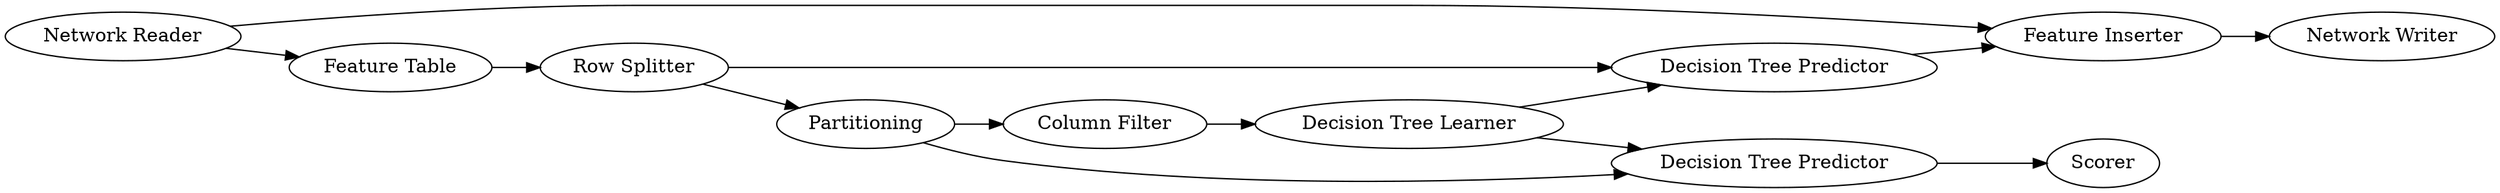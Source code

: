 digraph {
	4 -> 19
	22 -> 9
	9 -> 16
	2 -> 12
	21 -> 9
	22 -> 2
	3 -> 4
	12 -> 3
	3 -> 18
	19 -> 18
	18 -> 20
	19 -> 21
	12 -> 21
	16 [label="Network Writer"]
	20 [label=Scorer]
	22 [label="Network Reader"]
	9 [label="Feature Inserter"]
	4 [label="Column Filter"]
	18 [label="Decision Tree Predictor"]
	21 [label="Decision Tree Predictor"]
	3 [label=Partitioning]
	2 [label="Feature Table"]
	12 [label="Row Splitter"]
	19 [label="Decision Tree Learner"]
	rankdir=LR
}
